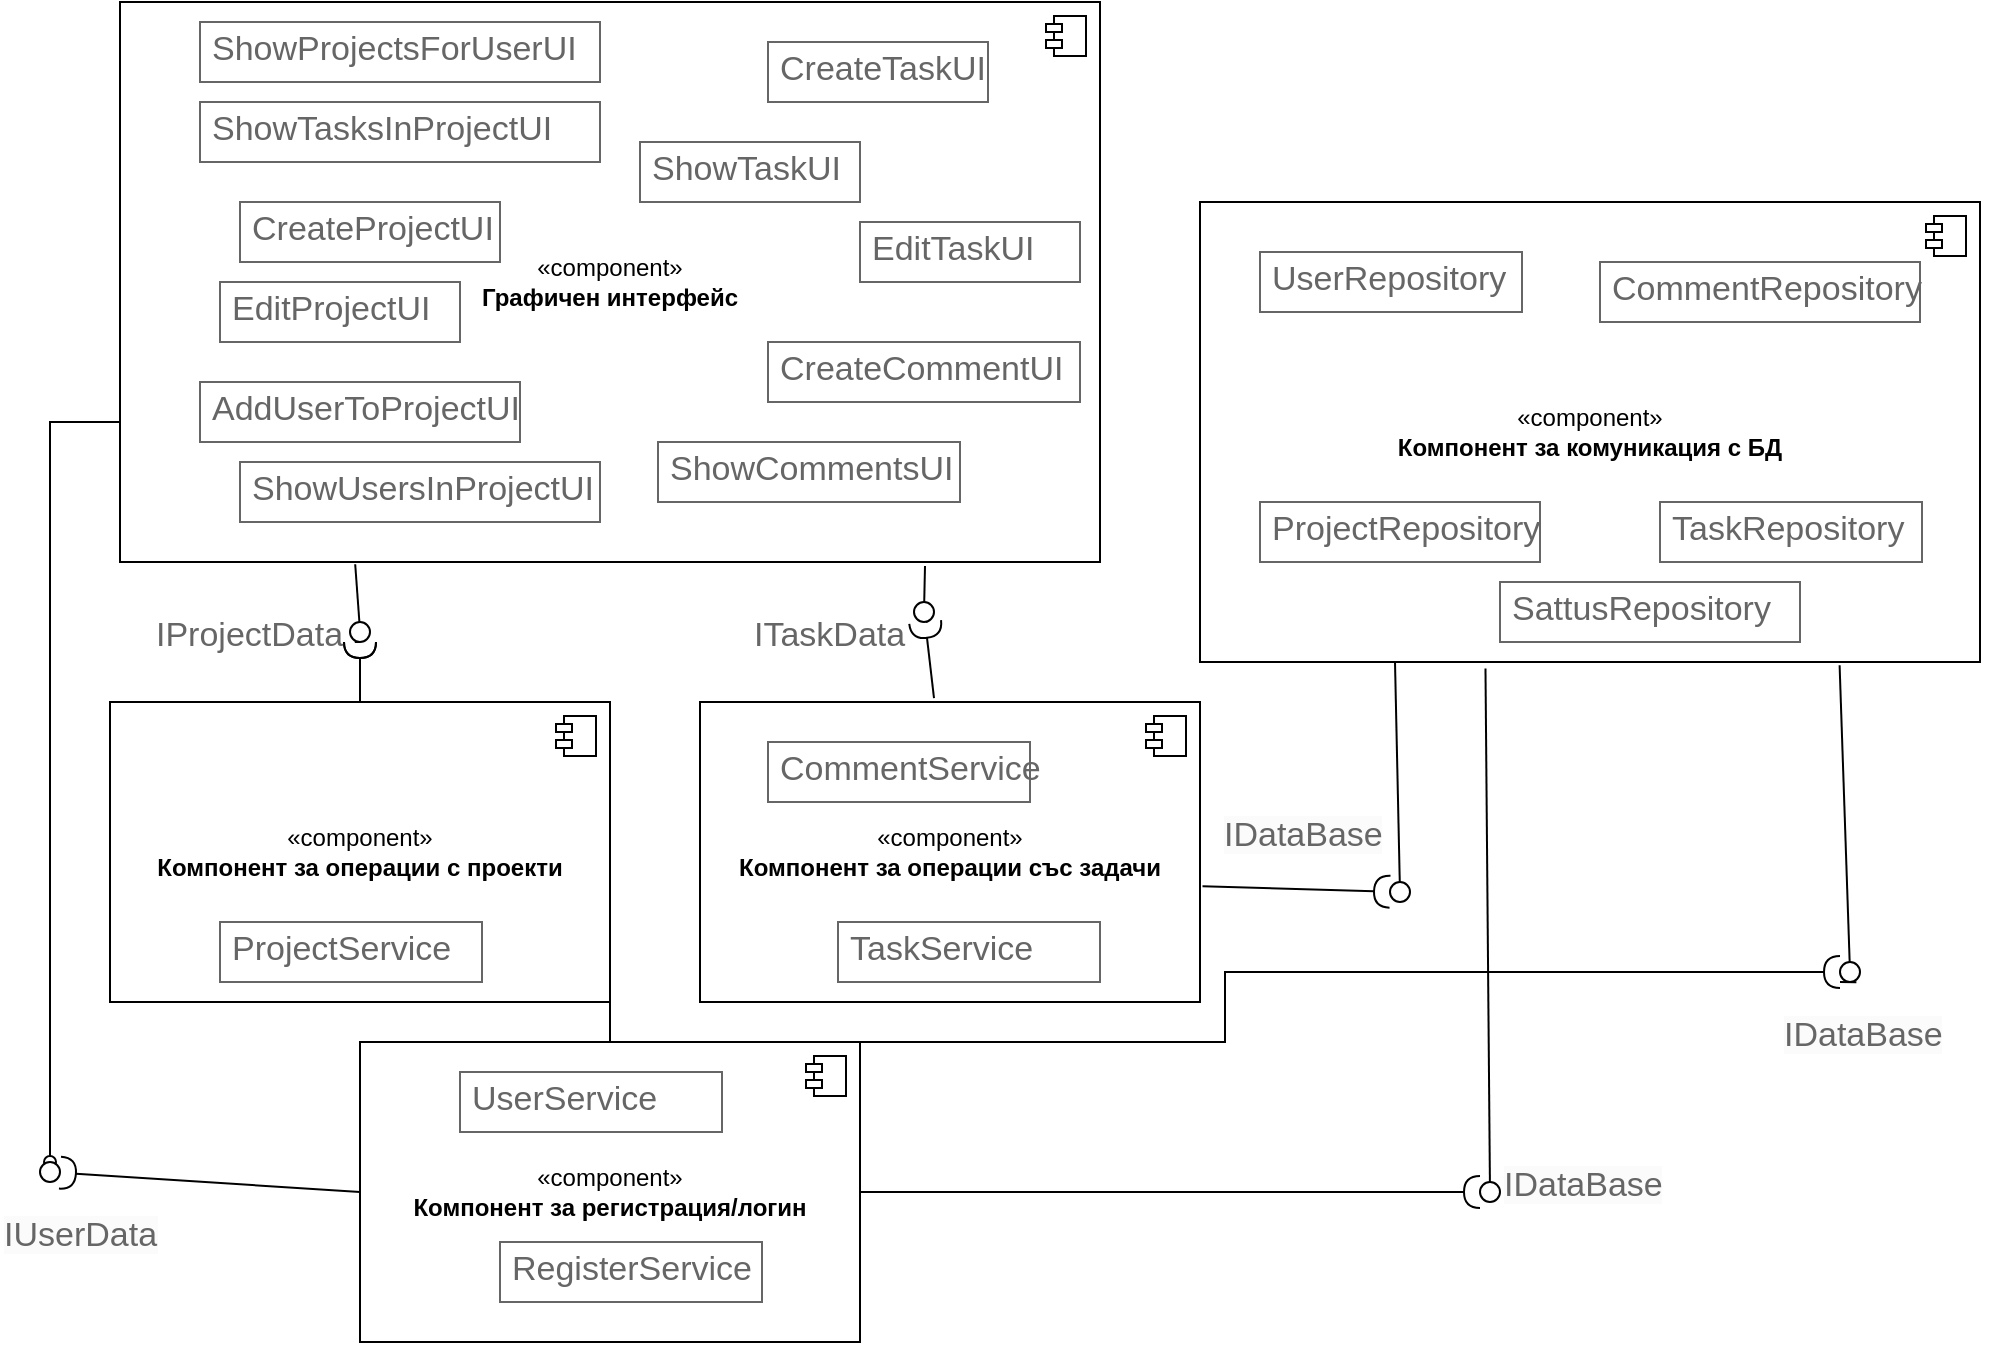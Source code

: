 <mxfile version="21.2.1" type="github">
  <diagram name="Страница-1" id="Wk7hByi5hpv1IXXVbZc6">
    <mxGraphModel dx="1780" dy="614" grid="1" gridSize="10" guides="1" tooltips="1" connect="1" arrows="1" fold="1" page="1" pageScale="1" pageWidth="827" pageHeight="1169" math="0" shadow="0">
      <root>
        <mxCell id="0" />
        <mxCell id="1" parent="0" />
        <mxCell id="trt5Xak_r69zW9qZeYAo-69" style="edgeStyle=orthogonalEdgeStyle;rounded=0;orthogonalLoop=1;jettySize=auto;html=1;exitX=0;exitY=0.75;exitDx=0;exitDy=0;endArrow=oval;endFill=0;" edge="1" parent="1" source="trt5Xak_r69zW9qZeYAo-1" target="trt5Xak_r69zW9qZeYAo-72">
          <mxGeometry relative="1" as="geometry">
            <mxPoint x="30" y="640" as="targetPoint" />
          </mxGeometry>
        </mxCell>
        <mxCell id="trt5Xak_r69zW9qZeYAo-1" value="«component»&lt;br&gt;&lt;b&gt;Графичен интерфейс&lt;/b&gt;" style="html=1;dropTarget=0;whiteSpace=wrap;" vertex="1" parent="1">
          <mxGeometry x="90" y="50" width="490" height="280" as="geometry" />
        </mxCell>
        <mxCell id="trt5Xak_r69zW9qZeYAo-2" value="" style="shape=module;jettyWidth=8;jettyHeight=4;" vertex="1" parent="trt5Xak_r69zW9qZeYAo-1">
          <mxGeometry x="1" width="20" height="20" relative="1" as="geometry">
            <mxPoint x="-27" y="7" as="offset" />
          </mxGeometry>
        </mxCell>
        <mxCell id="trt5Xak_r69zW9qZeYAo-7" value="ShowProjectsForUserUI" style="strokeWidth=1;shadow=0;dashed=0;align=center;html=1;shape=mxgraph.mockup.text.textBox;fontColor=#666666;align=left;fontSize=17;spacingLeft=4;spacingTop=-3;whiteSpace=wrap;strokeColor=#666666;mainText=" vertex="1" parent="1">
          <mxGeometry x="130" y="60" width="200" height="30" as="geometry" />
        </mxCell>
        <mxCell id="trt5Xak_r69zW9qZeYAo-8" value="ShowTasksInProjectUI" style="strokeWidth=1;shadow=0;dashed=0;align=center;html=1;shape=mxgraph.mockup.text.textBox;fontColor=#666666;align=left;fontSize=17;spacingLeft=4;spacingTop=-3;whiteSpace=wrap;strokeColor=#666666;mainText=" vertex="1" parent="1">
          <mxGeometry x="130" y="100" width="200" height="30" as="geometry" />
        </mxCell>
        <mxCell id="trt5Xak_r69zW9qZeYAo-9" value="ShowTaskUI" style="strokeWidth=1;shadow=0;dashed=0;align=center;html=1;shape=mxgraph.mockup.text.textBox;fontColor=#666666;align=left;fontSize=17;spacingLeft=4;spacingTop=-3;whiteSpace=wrap;strokeColor=#666666;mainText=" vertex="1" parent="1">
          <mxGeometry x="350" y="120" width="110" height="30" as="geometry" />
        </mxCell>
        <mxCell id="trt5Xak_r69zW9qZeYAo-10" value="CreateTaskUI" style="strokeWidth=1;shadow=0;dashed=0;align=center;html=1;shape=mxgraph.mockup.text.textBox;fontColor=#666666;align=left;fontSize=17;spacingLeft=4;spacingTop=-3;whiteSpace=wrap;strokeColor=#666666;mainText=" vertex="1" parent="1">
          <mxGeometry x="414" y="70" width="110" height="30" as="geometry" />
        </mxCell>
        <mxCell id="trt5Xak_r69zW9qZeYAo-11" value="EditTaskUI" style="strokeWidth=1;shadow=0;dashed=0;align=center;html=1;shape=mxgraph.mockup.text.textBox;fontColor=#666666;align=left;fontSize=17;spacingLeft=4;spacingTop=-3;whiteSpace=wrap;strokeColor=#666666;mainText=" vertex="1" parent="1">
          <mxGeometry x="460" y="160" width="110" height="30" as="geometry" />
        </mxCell>
        <mxCell id="trt5Xak_r69zW9qZeYAo-12" value="CreateProjectUI" style="strokeWidth=1;shadow=0;dashed=0;align=center;html=1;shape=mxgraph.mockup.text.textBox;fontColor=#666666;align=left;fontSize=17;spacingLeft=4;spacingTop=-3;whiteSpace=wrap;strokeColor=#666666;mainText=" vertex="1" parent="1">
          <mxGeometry x="150" y="150" width="130" height="30" as="geometry" />
        </mxCell>
        <mxCell id="trt5Xak_r69zW9qZeYAo-13" value="EditProjectUI" style="strokeWidth=1;shadow=0;dashed=0;align=center;html=1;shape=mxgraph.mockup.text.textBox;fontColor=#666666;align=left;fontSize=17;spacingLeft=4;spacingTop=-3;whiteSpace=wrap;strokeColor=#666666;mainText=" vertex="1" parent="1">
          <mxGeometry x="140" y="190" width="120" height="30" as="geometry" />
        </mxCell>
        <mxCell id="trt5Xak_r69zW9qZeYAo-14" value="AddUserToProjectUI" style="strokeWidth=1;shadow=0;dashed=0;align=center;html=1;shape=mxgraph.mockup.text.textBox;fontColor=#666666;align=left;fontSize=17;spacingLeft=4;spacingTop=-3;whiteSpace=wrap;strokeColor=#666666;mainText=" vertex="1" parent="1">
          <mxGeometry x="130" y="240" width="160" height="30" as="geometry" />
        </mxCell>
        <mxCell id="trt5Xak_r69zW9qZeYAo-15" value="ShowUsersInProjectUI" style="strokeWidth=1;shadow=0;dashed=0;align=center;html=1;shape=mxgraph.mockup.text.textBox;fontColor=#666666;align=left;fontSize=17;spacingLeft=4;spacingTop=-3;whiteSpace=wrap;strokeColor=#666666;mainText=" vertex="1" parent="1">
          <mxGeometry x="150" y="280" width="180" height="30" as="geometry" />
        </mxCell>
        <mxCell id="trt5Xak_r69zW9qZeYAo-16" value="CreateCommentUI" style="strokeWidth=1;shadow=0;dashed=0;align=center;html=1;shape=mxgraph.mockup.text.textBox;fontColor=#666666;align=left;fontSize=17;spacingLeft=4;spacingTop=-3;whiteSpace=wrap;strokeColor=#666666;mainText=" vertex="1" parent="1">
          <mxGeometry x="414" y="220" width="156" height="30" as="geometry" />
        </mxCell>
        <mxCell id="trt5Xak_r69zW9qZeYAo-18" value="ShowCommentsUI" style="strokeWidth=1;shadow=0;dashed=0;align=center;html=1;shape=mxgraph.mockup.text.textBox;fontColor=#666666;align=left;fontSize=17;spacingLeft=4;spacingTop=-3;whiteSpace=wrap;strokeColor=#666666;mainText=" vertex="1" parent="1">
          <mxGeometry x="359" y="270" width="151" height="30" as="geometry" />
        </mxCell>
        <mxCell id="trt5Xak_r69zW9qZeYAo-57" style="edgeStyle=orthogonalEdgeStyle;rounded=0;orthogonalLoop=1;jettySize=auto;html=1;exitX=0.5;exitY=0;exitDx=0;exitDy=0;endArrow=halfCircle;endFill=0;" edge="1" parent="1" source="trt5Xak_r69zW9qZeYAo-32">
          <mxGeometry relative="1" as="geometry">
            <mxPoint x="210" y="370" as="targetPoint" />
          </mxGeometry>
        </mxCell>
        <mxCell id="trt5Xak_r69zW9qZeYAo-87" style="edgeStyle=orthogonalEdgeStyle;rounded=0;orthogonalLoop=1;jettySize=auto;html=1;exitX=1;exitY=1;exitDx=0;exitDy=0;endArrow=halfCircle;endFill=0;" edge="1" parent="1" source="trt5Xak_r69zW9qZeYAo-32" target="trt5Xak_r69zW9qZeYAo-89">
          <mxGeometry relative="1" as="geometry">
            <mxPoint x="940" y="540" as="targetPoint" />
          </mxGeometry>
        </mxCell>
        <mxCell id="trt5Xak_r69zW9qZeYAo-32" value="«component»&lt;br&gt;&lt;b&gt;Компонент за операции с проекти&lt;/b&gt;" style="html=1;dropTarget=0;whiteSpace=wrap;" vertex="1" parent="1">
          <mxGeometry x="85" y="400" width="250" height="150" as="geometry" />
        </mxCell>
        <mxCell id="trt5Xak_r69zW9qZeYAo-33" value="" style="shape=module;jettyWidth=8;jettyHeight=4;" vertex="1" parent="trt5Xak_r69zW9qZeYAo-32">
          <mxGeometry x="1" width="20" height="20" relative="1" as="geometry">
            <mxPoint x="-27" y="7" as="offset" />
          </mxGeometry>
        </mxCell>
        <mxCell id="trt5Xak_r69zW9qZeYAo-34" value="ProjectService" style="strokeWidth=1;shadow=0;dashed=0;align=center;html=1;shape=mxgraph.mockup.text.textBox;fontColor=#666666;align=left;fontSize=17;spacingLeft=4;spacingTop=-3;whiteSpace=wrap;strokeColor=#666666;mainText=" vertex="1" parent="1">
          <mxGeometry x="140" y="510" width="131" height="30" as="geometry" />
        </mxCell>
        <mxCell id="trt5Xak_r69zW9qZeYAo-36" value="«component»&lt;br&gt;&lt;b&gt;Компонент за операции със задачи&lt;/b&gt;" style="html=1;dropTarget=0;whiteSpace=wrap;" vertex="1" parent="1">
          <mxGeometry x="380" y="400" width="250" height="150" as="geometry" />
        </mxCell>
        <mxCell id="trt5Xak_r69zW9qZeYAo-37" value="" style="shape=module;jettyWidth=8;jettyHeight=4;" vertex="1" parent="trt5Xak_r69zW9qZeYAo-36">
          <mxGeometry x="1" width="20" height="20" relative="1" as="geometry">
            <mxPoint x="-27" y="7" as="offset" />
          </mxGeometry>
        </mxCell>
        <mxCell id="trt5Xak_r69zW9qZeYAo-38" value="TaskService" style="strokeWidth=1;shadow=0;dashed=0;align=center;html=1;shape=mxgraph.mockup.text.textBox;fontColor=#666666;align=left;fontSize=17;spacingLeft=4;spacingTop=-3;whiteSpace=wrap;strokeColor=#666666;mainText=" vertex="1" parent="1">
          <mxGeometry x="449" y="510" width="131" height="30" as="geometry" />
        </mxCell>
        <mxCell id="trt5Xak_r69zW9qZeYAo-39" value="CommentService" style="strokeWidth=1;shadow=0;dashed=0;align=center;html=1;shape=mxgraph.mockup.text.textBox;fontColor=#666666;align=left;fontSize=17;spacingLeft=4;spacingTop=-3;whiteSpace=wrap;strokeColor=#666666;mainText=" vertex="1" parent="1">
          <mxGeometry x="414" y="420" width="131" height="30" as="geometry" />
        </mxCell>
        <mxCell id="trt5Xak_r69zW9qZeYAo-40" value="«component»&lt;br&gt;&lt;b&gt;Компонент за регистрация/логин&lt;/b&gt;" style="html=1;dropTarget=0;whiteSpace=wrap;" vertex="1" parent="1">
          <mxGeometry x="210" y="570" width="250" height="150" as="geometry" />
        </mxCell>
        <mxCell id="trt5Xak_r69zW9qZeYAo-41" value="" style="shape=module;jettyWidth=8;jettyHeight=4;" vertex="1" parent="trt5Xak_r69zW9qZeYAo-40">
          <mxGeometry x="1" width="20" height="20" relative="1" as="geometry">
            <mxPoint x="-27" y="7" as="offset" />
          </mxGeometry>
        </mxCell>
        <mxCell id="trt5Xak_r69zW9qZeYAo-42" value="UserService" style="strokeWidth=1;shadow=0;dashed=0;align=center;html=1;shape=mxgraph.mockup.text.textBox;fontColor=#666666;align=left;fontSize=17;spacingLeft=4;spacingTop=-3;whiteSpace=wrap;strokeColor=#666666;mainText=" vertex="1" parent="1">
          <mxGeometry x="260" y="585" width="131" height="30" as="geometry" />
        </mxCell>
        <mxCell id="trt5Xak_r69zW9qZeYAo-43" value="RegisterService" style="strokeWidth=1;shadow=0;dashed=0;align=center;html=1;shape=mxgraph.mockup.text.textBox;fontColor=#666666;align=left;fontSize=17;spacingLeft=4;spacingTop=-3;whiteSpace=wrap;strokeColor=#666666;mainText=" vertex="1" parent="1">
          <mxGeometry x="280" y="670" width="131" height="30" as="geometry" />
        </mxCell>
        <mxCell id="trt5Xak_r69zW9qZeYAo-44" value="«component»&lt;br&gt;&lt;b&gt;Компонент за комуникация с БД&lt;/b&gt;" style="html=1;dropTarget=0;whiteSpace=wrap;" vertex="1" parent="1">
          <mxGeometry x="630" y="150" width="390" height="230" as="geometry" />
        </mxCell>
        <mxCell id="trt5Xak_r69zW9qZeYAo-45" value="" style="shape=module;jettyWidth=8;jettyHeight=4;" vertex="1" parent="trt5Xak_r69zW9qZeYAo-44">
          <mxGeometry x="1" width="20" height="20" relative="1" as="geometry">
            <mxPoint x="-27" y="7" as="offset" />
          </mxGeometry>
        </mxCell>
        <mxCell id="trt5Xak_r69zW9qZeYAo-46" value="UserRepository" style="strokeWidth=1;shadow=0;dashed=0;align=center;html=1;shape=mxgraph.mockup.text.textBox;fontColor=#666666;align=left;fontSize=17;spacingLeft=4;spacingTop=-3;whiteSpace=wrap;strokeColor=#666666;mainText=" vertex="1" parent="1">
          <mxGeometry x="660" y="175" width="131" height="30" as="geometry" />
        </mxCell>
        <mxCell id="trt5Xak_r69zW9qZeYAo-47" value="CommentRepository" style="strokeWidth=1;shadow=0;dashed=0;align=center;html=1;shape=mxgraph.mockup.text.textBox;fontColor=#666666;align=left;fontSize=17;spacingLeft=4;spacingTop=-3;whiteSpace=wrap;strokeColor=#666666;mainText=" vertex="1" parent="1">
          <mxGeometry x="830" y="180" width="160" height="30" as="geometry" />
        </mxCell>
        <mxCell id="trt5Xak_r69zW9qZeYAo-48" value="ProjectRepository" style="strokeWidth=1;shadow=0;dashed=0;align=center;html=1;shape=mxgraph.mockup.text.textBox;fontColor=#666666;align=left;fontSize=17;spacingLeft=4;spacingTop=-3;whiteSpace=wrap;strokeColor=#666666;mainText=" vertex="1" parent="1">
          <mxGeometry x="660" y="300" width="140" height="30" as="geometry" />
        </mxCell>
        <mxCell id="trt5Xak_r69zW9qZeYAo-49" value="TaskRepository" style="strokeWidth=1;shadow=0;dashed=0;align=center;html=1;shape=mxgraph.mockup.text.textBox;fontColor=#666666;align=left;fontSize=17;spacingLeft=4;spacingTop=-3;whiteSpace=wrap;strokeColor=#666666;mainText=" vertex="1" parent="1">
          <mxGeometry x="860" y="300" width="131" height="30" as="geometry" />
        </mxCell>
        <mxCell id="trt5Xak_r69zW9qZeYAo-50" value="SattusRepository" style="strokeWidth=1;shadow=0;dashed=0;align=center;html=1;shape=mxgraph.mockup.text.textBox;fontColor=#666666;align=left;fontSize=17;spacingLeft=4;spacingTop=-3;whiteSpace=wrap;strokeColor=#666666;mainText=" vertex="1" parent="1">
          <mxGeometry x="780" y="340" width="150" height="30" as="geometry" />
        </mxCell>
        <mxCell id="trt5Xak_r69zW9qZeYAo-58" value="" style="rounded=0;orthogonalLoop=1;jettySize=auto;html=1;endArrow=none;endFill=0;sketch=0;sourcePerimeterSpacing=0;targetPerimeterSpacing=0;exitX=0.24;exitY=1.004;exitDx=0;exitDy=0;exitPerimeter=0;" edge="1" parent="1" source="trt5Xak_r69zW9qZeYAo-60">
          <mxGeometry relative="1" as="geometry">
            <mxPoint x="290" y="365" as="sourcePoint" />
            <mxPoint x="210" y="370" as="targetPoint" />
          </mxGeometry>
        </mxCell>
        <mxCell id="trt5Xak_r69zW9qZeYAo-59" value="" style="rounded=0;orthogonalLoop=1;jettySize=auto;html=1;endArrow=halfCircle;endFill=0;endSize=6;strokeWidth=1;sketch=0;exitX=0.5;exitY=0;exitDx=0;exitDy=0;" edge="1" parent="1" source="trt5Xak_r69zW9qZeYAo-32">
          <mxGeometry relative="1" as="geometry">
            <mxPoint x="330" y="365" as="sourcePoint" />
            <mxPoint x="210" y="370" as="targetPoint" />
          </mxGeometry>
        </mxCell>
        <mxCell id="trt5Xak_r69zW9qZeYAo-61" value="" style="rounded=0;orthogonalLoop=1;jettySize=auto;html=1;endArrow=none;endFill=0;sketch=0;sourcePerimeterSpacing=0;targetPerimeterSpacing=0;exitX=0.24;exitY=1.004;exitDx=0;exitDy=0;exitPerimeter=0;" edge="1" parent="1" source="trt5Xak_r69zW9qZeYAo-1" target="trt5Xak_r69zW9qZeYAo-60">
          <mxGeometry relative="1" as="geometry">
            <mxPoint x="208" y="331" as="sourcePoint" />
            <mxPoint x="210" y="370" as="targetPoint" />
          </mxGeometry>
        </mxCell>
        <mxCell id="trt5Xak_r69zW9qZeYAo-60" value="" style="ellipse;whiteSpace=wrap;html=1;align=center;aspect=fixed;resizable=0;points=[];outlineConnect=0;sketch=0;" vertex="1" parent="1">
          <mxGeometry x="205" y="360" width="10" height="10" as="geometry" />
        </mxCell>
        <mxCell id="trt5Xak_r69zW9qZeYAo-62" value="&lt;font color=&quot;#666666&quot;&gt;&lt;span style=&quot;font-size: 17px;&quot;&gt;IProjectData&lt;/span&gt;&lt;/font&gt;" style="text;whiteSpace=wrap;html=1;" vertex="1" parent="1">
          <mxGeometry x="105.5" y="350" width="200" height="40" as="geometry" />
        </mxCell>
        <mxCell id="trt5Xak_r69zW9qZeYAo-64" value="" style="rounded=0;orthogonalLoop=1;jettySize=auto;html=1;endArrow=none;endFill=0;sketch=0;sourcePerimeterSpacing=0;targetPerimeterSpacing=0;exitX=0.75;exitY=1;exitDx=0;exitDy=0;" edge="1" parent="1" source="trt5Xak_r69zW9qZeYAo-66">
          <mxGeometry relative="1" as="geometry">
            <mxPoint x="492.5" y="331.95" as="sourcePoint" />
            <mxPoint x="493" y="360" as="targetPoint" />
          </mxGeometry>
        </mxCell>
        <mxCell id="trt5Xak_r69zW9qZeYAo-65" value="" style="rounded=0;orthogonalLoop=1;jettySize=auto;html=1;endArrow=halfCircle;endFill=0;endSize=6;strokeWidth=1;sketch=0;exitX=0.328;exitY=-0.026;exitDx=0;exitDy=0;exitPerimeter=0;" edge="1" target="trt5Xak_r69zW9qZeYAo-66" parent="1">
          <mxGeometry relative="1" as="geometry">
            <mxPoint x="497" y="398.05" as="sourcePoint" />
            <mxPoint x="497" y="370" as="targetPoint" />
          </mxGeometry>
        </mxCell>
        <mxCell id="trt5Xak_r69zW9qZeYAo-67" value="" style="rounded=0;orthogonalLoop=1;jettySize=auto;html=1;endArrow=none;endFill=0;sketch=0;sourcePerimeterSpacing=0;targetPerimeterSpacing=0;exitX=0.75;exitY=1;exitDx=0;exitDy=0;" edge="1" parent="1" target="trt5Xak_r69zW9qZeYAo-66">
          <mxGeometry relative="1" as="geometry">
            <mxPoint x="492.5" y="331.95" as="sourcePoint" />
            <mxPoint x="493" y="360" as="targetPoint" />
          </mxGeometry>
        </mxCell>
        <mxCell id="trt5Xak_r69zW9qZeYAo-66" value="" style="ellipse;whiteSpace=wrap;html=1;align=center;aspect=fixed;resizable=0;points=[];outlineConnect=0;sketch=0;" vertex="1" parent="1">
          <mxGeometry x="487" y="350" width="10" height="10" as="geometry" />
        </mxCell>
        <mxCell id="trt5Xak_r69zW9qZeYAo-68" value="&lt;font color=&quot;#666666&quot;&gt;&lt;span style=&quot;font-size: 17px;&quot;&gt;ITaskData&lt;/span&gt;&lt;/font&gt;" style="text;whiteSpace=wrap;html=1;" vertex="1" parent="1">
          <mxGeometry x="405" y="350" width="200" height="40" as="geometry" />
        </mxCell>
        <mxCell id="trt5Xak_r69zW9qZeYAo-71" value="" style="rounded=0;orthogonalLoop=1;jettySize=auto;html=1;endArrow=halfCircle;endFill=0;endSize=6;strokeWidth=1;sketch=0;exitX=0;exitY=0.5;exitDx=0;exitDy=0;" edge="1" target="trt5Xak_r69zW9qZeYAo-72" parent="1" source="trt5Xak_r69zW9qZeYAo-40">
          <mxGeometry relative="1" as="geometry">
            <mxPoint x="-14.75" y="802.1" as="sourcePoint" />
            <mxPoint x="-75" y="800" as="targetPoint" />
          </mxGeometry>
        </mxCell>
        <mxCell id="trt5Xak_r69zW9qZeYAo-72" value="" style="ellipse;whiteSpace=wrap;html=1;align=center;aspect=fixed;resizable=0;points=[];outlineConnect=0;sketch=0;" vertex="1" parent="1">
          <mxGeometry x="50" y="630" width="10" height="10" as="geometry" />
        </mxCell>
        <mxCell id="trt5Xak_r69zW9qZeYAo-78" value="&lt;span style=&quot;color: rgb(102, 102, 102); font-family: Helvetica; font-size: 17px; font-style: normal; font-variant-ligatures: normal; font-variant-caps: normal; font-weight: 400; letter-spacing: normal; orphans: 2; text-align: left; text-indent: 0px; text-transform: none; widows: 2; word-spacing: 0px; -webkit-text-stroke-width: 0px; background-color: rgb(251, 251, 251); text-decoration-thickness: initial; text-decoration-style: initial; text-decoration-color: initial; float: none; display: inline !important;&quot;&gt;IUserData&lt;/span&gt;" style="text;whiteSpace=wrap;html=1;" vertex="1" parent="1">
          <mxGeometry x="30" y="650" width="130" height="40" as="geometry" />
        </mxCell>
        <mxCell id="trt5Xak_r69zW9qZeYAo-79" value="" style="rounded=0;orthogonalLoop=1;jettySize=auto;html=1;endArrow=none;endFill=0;sketch=0;sourcePerimeterSpacing=0;targetPerimeterSpacing=0;exitX=0.25;exitY=1;exitDx=0;exitDy=0;" edge="1" target="trt5Xak_r69zW9qZeYAo-81" parent="1" source="trt5Xak_r69zW9qZeYAo-44">
          <mxGeometry relative="1" as="geometry">
            <mxPoint x="590" y="455" as="sourcePoint" />
            <mxPoint x="739" y="490" as="targetPoint" />
          </mxGeometry>
        </mxCell>
        <mxCell id="trt5Xak_r69zW9qZeYAo-80" value="" style="rounded=0;orthogonalLoop=1;jettySize=auto;html=1;endArrow=halfCircle;endFill=0;endSize=6;strokeWidth=1;sketch=0;exitX=1.005;exitY=0.614;exitDx=0;exitDy=0;exitPerimeter=0;" edge="1" target="trt5Xak_r69zW9qZeYAo-81" parent="1" source="trt5Xak_r69zW9qZeYAo-36">
          <mxGeometry relative="1" as="geometry">
            <mxPoint x="630" y="455" as="sourcePoint" />
            <mxPoint x="700" y="488" as="targetPoint" />
          </mxGeometry>
        </mxCell>
        <mxCell id="trt5Xak_r69zW9qZeYAo-81" value="" style="ellipse;whiteSpace=wrap;html=1;align=center;aspect=fixed;resizable=0;points=[];outlineConnect=0;sketch=0;" vertex="1" parent="1">
          <mxGeometry x="725" y="490" width="10" height="10" as="geometry" />
        </mxCell>
        <mxCell id="trt5Xak_r69zW9qZeYAo-82" value="" style="rounded=0;orthogonalLoop=1;jettySize=auto;html=1;endArrow=none;endFill=0;sketch=0;sourcePerimeterSpacing=0;targetPerimeterSpacing=0;exitX=0.366;exitY=1.014;exitDx=0;exitDy=0;exitPerimeter=0;" edge="1" target="trt5Xak_r69zW9qZeYAo-84" parent="1" source="trt5Xak_r69zW9qZeYAo-44">
          <mxGeometry relative="1" as="geometry">
            <mxPoint x="510" y="455" as="sourcePoint" />
            <mxPoint x="780" y="640" as="targetPoint" />
          </mxGeometry>
        </mxCell>
        <mxCell id="trt5Xak_r69zW9qZeYAo-83" value="" style="rounded=0;orthogonalLoop=1;jettySize=auto;html=1;endArrow=halfCircle;endFill=0;endSize=6;strokeWidth=1;sketch=0;" edge="1" parent="1" source="trt5Xak_r69zW9qZeYAo-84">
          <mxGeometry relative="1" as="geometry">
            <mxPoint x="550" y="455" as="sourcePoint" />
            <mxPoint x="770" y="645" as="targetPoint" />
          </mxGeometry>
        </mxCell>
        <mxCell id="trt5Xak_r69zW9qZeYAo-85" value="" style="rounded=0;orthogonalLoop=1;jettySize=auto;html=1;endArrow=halfCircle;endFill=0;endSize=6;strokeWidth=1;sketch=0;" edge="1" parent="1" source="trt5Xak_r69zW9qZeYAo-40" target="trt5Xak_r69zW9qZeYAo-84">
          <mxGeometry relative="1" as="geometry">
            <mxPoint x="460" y="645" as="sourcePoint" />
            <mxPoint x="770" y="645" as="targetPoint" />
          </mxGeometry>
        </mxCell>
        <mxCell id="trt5Xak_r69zW9qZeYAo-84" value="" style="ellipse;whiteSpace=wrap;html=1;align=center;aspect=fixed;resizable=0;points=[];outlineConnect=0;sketch=0;" vertex="1" parent="1">
          <mxGeometry x="770" y="640" width="10" height="10" as="geometry" />
        </mxCell>
        <mxCell id="trt5Xak_r69zW9qZeYAo-88" value="" style="rounded=0;orthogonalLoop=1;jettySize=auto;html=1;endArrow=none;endFill=0;sketch=0;sourcePerimeterSpacing=0;targetPerimeterSpacing=0;exitX=0.82;exitY=1.007;exitDx=0;exitDy=0;exitPerimeter=0;" edge="1" parent="1" source="trt5Xak_r69zW9qZeYAo-89">
          <mxGeometry relative="1" as="geometry">
            <mxPoint x="738" y="390" as="sourcePoint" />
            <mxPoint x="950" y="540" as="targetPoint" />
          </mxGeometry>
        </mxCell>
        <mxCell id="trt5Xak_r69zW9qZeYAo-90" value="" style="rounded=0;orthogonalLoop=1;jettySize=auto;html=1;endArrow=none;endFill=0;sketch=0;sourcePerimeterSpacing=0;targetPerimeterSpacing=0;exitX=0.82;exitY=1.007;exitDx=0;exitDy=0;exitPerimeter=0;" edge="1" parent="1" source="trt5Xak_r69zW9qZeYAo-44" target="trt5Xak_r69zW9qZeYAo-89">
          <mxGeometry relative="1" as="geometry">
            <mxPoint x="950" y="382" as="sourcePoint" />
            <mxPoint x="950" y="540" as="targetPoint" />
          </mxGeometry>
        </mxCell>
        <mxCell id="trt5Xak_r69zW9qZeYAo-89" value="" style="ellipse;whiteSpace=wrap;html=1;align=center;aspect=fixed;resizable=0;points=[];outlineConnect=0;sketch=0;" vertex="1" parent="1">
          <mxGeometry x="950" y="530" width="10" height="10" as="geometry" />
        </mxCell>
        <mxCell id="trt5Xak_r69zW9qZeYAo-91" value="&lt;span style=&quot;color: rgb(102, 102, 102); font-family: Helvetica; font-size: 17px; font-style: normal; font-variant-ligatures: normal; font-variant-caps: normal; font-weight: 400; letter-spacing: normal; orphans: 2; text-align: left; text-indent: 0px; text-transform: none; widows: 2; word-spacing: 0px; -webkit-text-stroke-width: 0px; background-color: rgb(251, 251, 251); text-decoration-thickness: initial; text-decoration-style: initial; text-decoration-color: initial; float: none; display: inline !important;&quot;&gt;IDataBase&lt;/span&gt;" style="text;whiteSpace=wrap;html=1;" vertex="1" parent="1">
          <mxGeometry x="780" y="625" width="110" height="40" as="geometry" />
        </mxCell>
        <mxCell id="trt5Xak_r69zW9qZeYAo-92" value="&lt;span style=&quot;color: rgb(102, 102, 102); font-family: Helvetica; font-size: 17px; font-style: normal; font-variant-ligatures: normal; font-variant-caps: normal; font-weight: 400; letter-spacing: normal; orphans: 2; text-align: left; text-indent: 0px; text-transform: none; widows: 2; word-spacing: 0px; -webkit-text-stroke-width: 0px; background-color: rgb(251, 251, 251); text-decoration-thickness: initial; text-decoration-style: initial; text-decoration-color: initial; float: none; display: inline !important;&quot;&gt;IDataBase&lt;/span&gt;" style="text;whiteSpace=wrap;html=1;" vertex="1" parent="1">
          <mxGeometry x="920" y="550" width="110" height="40" as="geometry" />
        </mxCell>
        <mxCell id="trt5Xak_r69zW9qZeYAo-93" value="&lt;span style=&quot;color: rgb(102, 102, 102); font-family: Helvetica; font-size: 17px; font-style: normal; font-variant-ligatures: normal; font-variant-caps: normal; font-weight: 400; letter-spacing: normal; orphans: 2; text-align: left; text-indent: 0px; text-transform: none; widows: 2; word-spacing: 0px; -webkit-text-stroke-width: 0px; background-color: rgb(251, 251, 251); text-decoration-thickness: initial; text-decoration-style: initial; text-decoration-color: initial; float: none; display: inline !important;&quot;&gt;IDataBase&lt;/span&gt;" style="text;whiteSpace=wrap;html=1;" vertex="1" parent="1">
          <mxGeometry x="640" y="450" width="110" height="40" as="geometry" />
        </mxCell>
      </root>
    </mxGraphModel>
  </diagram>
</mxfile>
